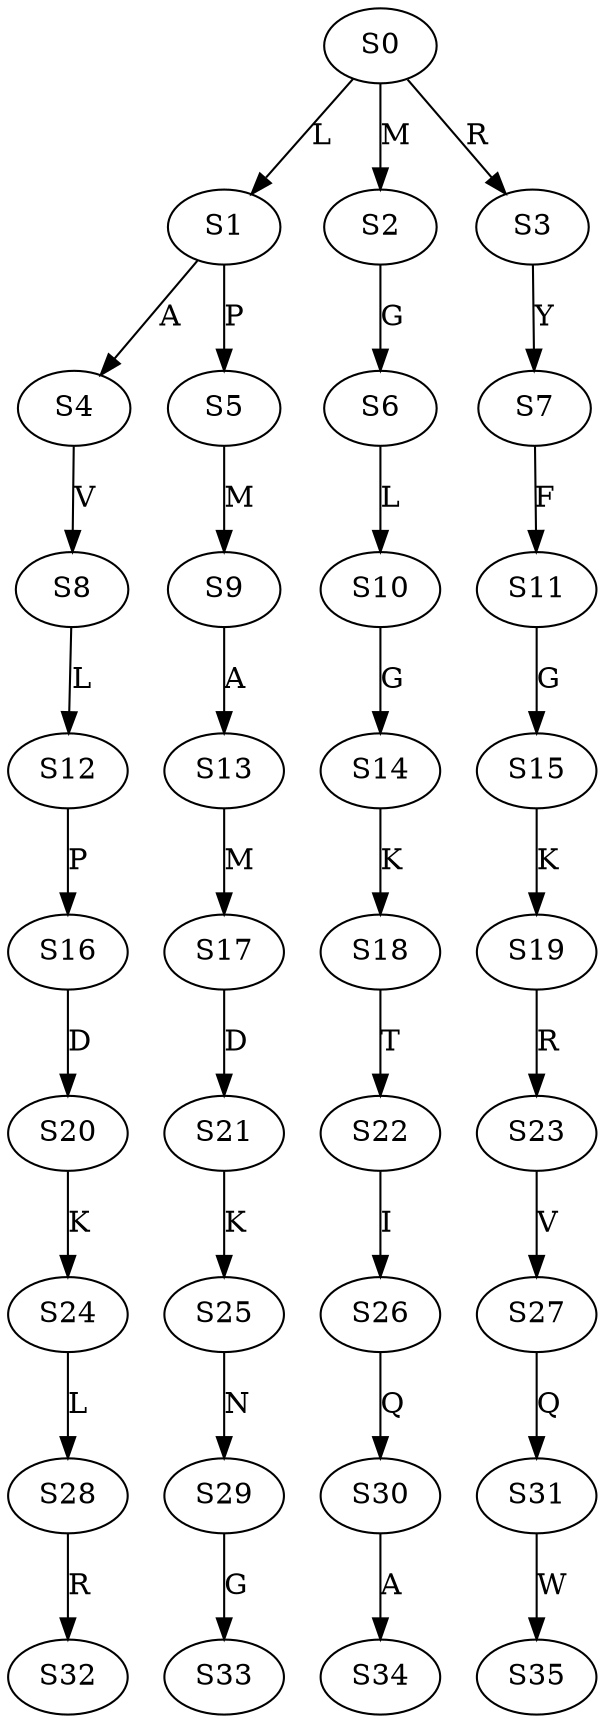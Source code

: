 strict digraph  {
	S0 -> S1 [ label = L ];
	S0 -> S2 [ label = M ];
	S0 -> S3 [ label = R ];
	S1 -> S4 [ label = A ];
	S1 -> S5 [ label = P ];
	S2 -> S6 [ label = G ];
	S3 -> S7 [ label = Y ];
	S4 -> S8 [ label = V ];
	S5 -> S9 [ label = M ];
	S6 -> S10 [ label = L ];
	S7 -> S11 [ label = F ];
	S8 -> S12 [ label = L ];
	S9 -> S13 [ label = A ];
	S10 -> S14 [ label = G ];
	S11 -> S15 [ label = G ];
	S12 -> S16 [ label = P ];
	S13 -> S17 [ label = M ];
	S14 -> S18 [ label = K ];
	S15 -> S19 [ label = K ];
	S16 -> S20 [ label = D ];
	S17 -> S21 [ label = D ];
	S18 -> S22 [ label = T ];
	S19 -> S23 [ label = R ];
	S20 -> S24 [ label = K ];
	S21 -> S25 [ label = K ];
	S22 -> S26 [ label = I ];
	S23 -> S27 [ label = V ];
	S24 -> S28 [ label = L ];
	S25 -> S29 [ label = N ];
	S26 -> S30 [ label = Q ];
	S27 -> S31 [ label = Q ];
	S28 -> S32 [ label = R ];
	S29 -> S33 [ label = G ];
	S30 -> S34 [ label = A ];
	S31 -> S35 [ label = W ];
}
